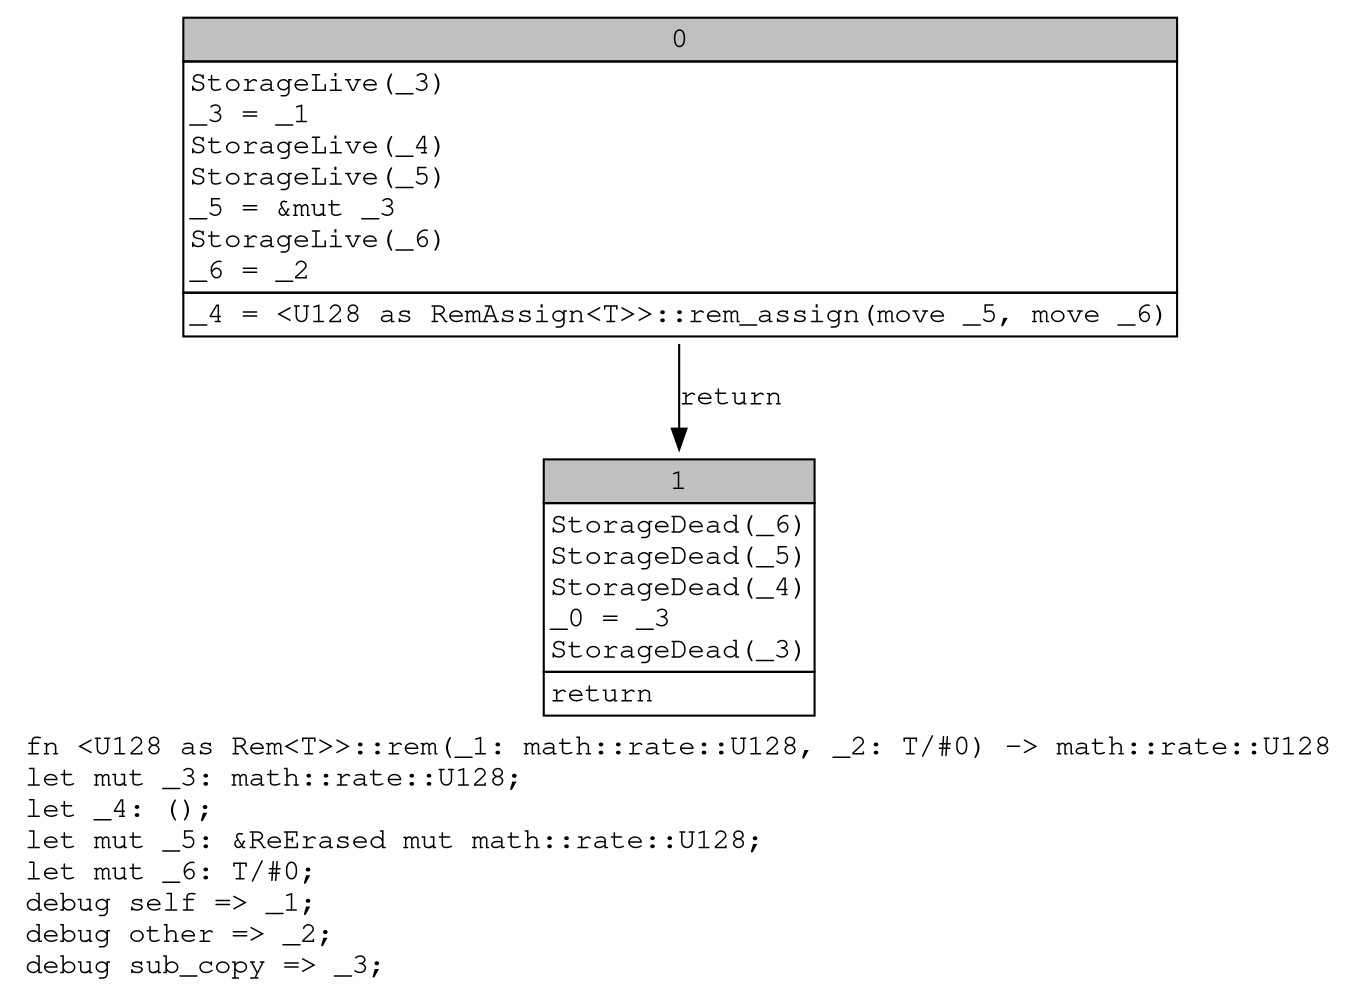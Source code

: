 digraph Mir_0_1476 {
    graph [fontname="Courier, monospace"];
    node [fontname="Courier, monospace"];
    edge [fontname="Courier, monospace"];
    label=<fn &lt;U128 as Rem&lt;T&gt;&gt;::rem(_1: math::rate::U128, _2: T/#0) -&gt; math::rate::U128<br align="left"/>let mut _3: math::rate::U128;<br align="left"/>let _4: ();<br align="left"/>let mut _5: &amp;ReErased mut math::rate::U128;<br align="left"/>let mut _6: T/#0;<br align="left"/>debug self =&gt; _1;<br align="left"/>debug other =&gt; _2;<br align="left"/>debug sub_copy =&gt; _3;<br align="left"/>>;
    bb0__0_1476 [shape="none", label=<<table border="0" cellborder="1" cellspacing="0"><tr><td bgcolor="gray" align="center" colspan="1">0</td></tr><tr><td align="left" balign="left">StorageLive(_3)<br/>_3 = _1<br/>StorageLive(_4)<br/>StorageLive(_5)<br/>_5 = &amp;mut _3<br/>StorageLive(_6)<br/>_6 = _2<br/></td></tr><tr><td align="left">_4 = &lt;U128 as RemAssign&lt;T&gt;&gt;::rem_assign(move _5, move _6)</td></tr></table>>];
    bb1__0_1476 [shape="none", label=<<table border="0" cellborder="1" cellspacing="0"><tr><td bgcolor="gray" align="center" colspan="1">1</td></tr><tr><td align="left" balign="left">StorageDead(_6)<br/>StorageDead(_5)<br/>StorageDead(_4)<br/>_0 = _3<br/>StorageDead(_3)<br/></td></tr><tr><td align="left">return</td></tr></table>>];
    bb0__0_1476 -> bb1__0_1476 [label="return"];
}
